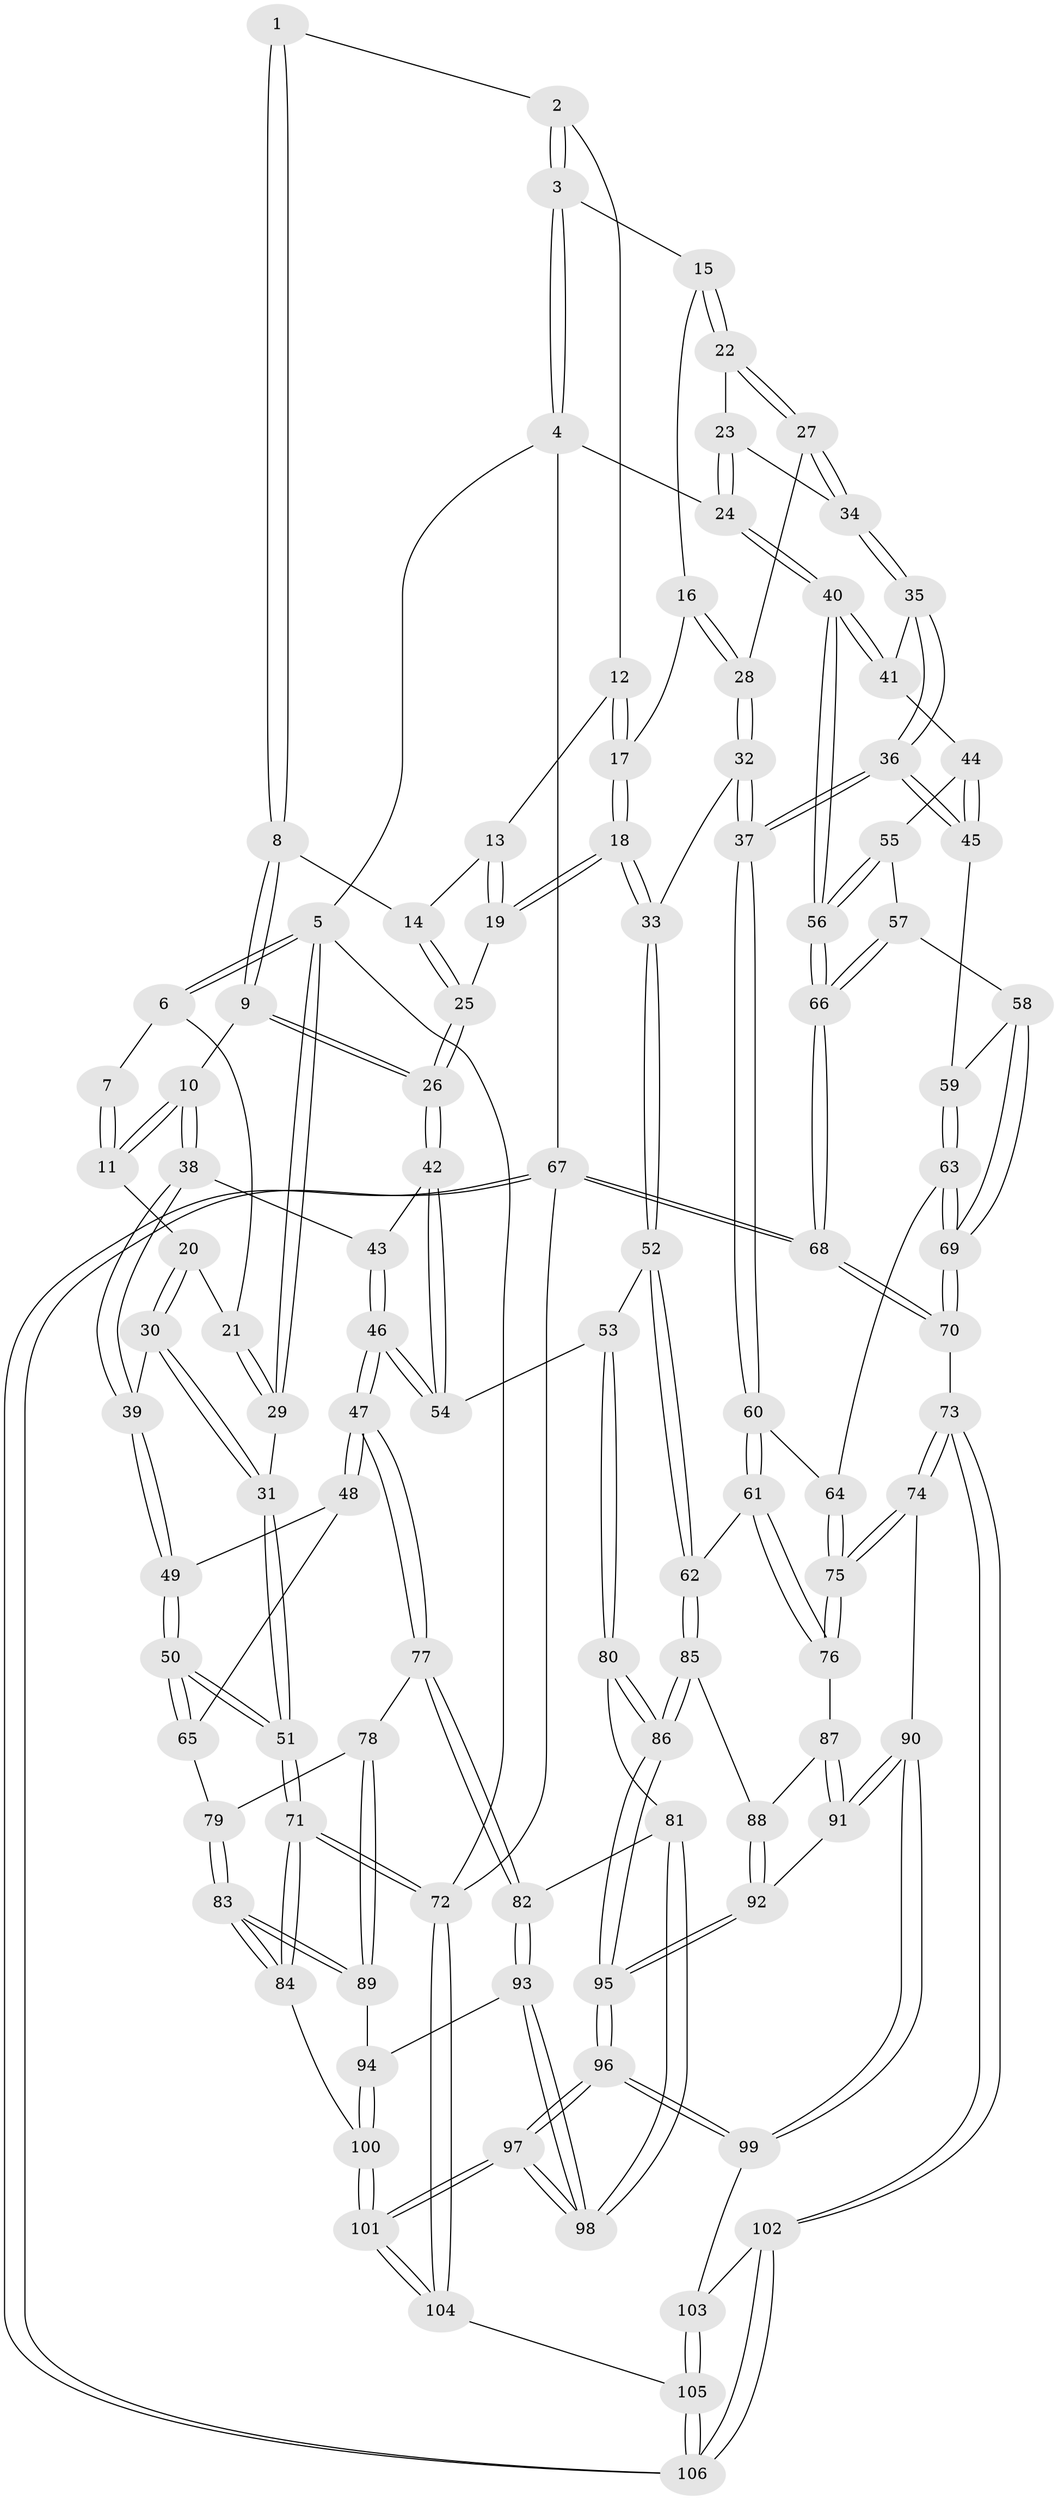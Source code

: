 // Generated by graph-tools (version 1.1) at 2025/17/03/09/25 04:17:08]
// undirected, 106 vertices, 262 edges
graph export_dot {
graph [start="1"]
  node [color=gray90,style=filled];
  1 [pos="+0.32632987882091613+0"];
  2 [pos="+0.7082138875954795+0"];
  3 [pos="+0.7819961043037064+0"];
  4 [pos="+1+0"];
  5 [pos="+0+0"];
  6 [pos="+0+0"];
  7 [pos="+0.23038522032282216+0"];
  8 [pos="+0.40006613067896407+0.035652284642786095"];
  9 [pos="+0.3574426134810842+0.1625737647553755"];
  10 [pos="+0.24848417910828033+0.18473473154395958"];
  11 [pos="+0.23614212339505547+0.16564446578872613"];
  12 [pos="+0.6248429610590303+0"];
  13 [pos="+0.6010124192706234+0"];
  14 [pos="+0.5175371145166953+0.058474671540217696"];
  15 [pos="+0.7828682822898554+0"];
  16 [pos="+0.7470457376930968+0.07877649297470007"];
  17 [pos="+0.6781936068526839+0.14079928372657685"];
  18 [pos="+0.6181880668677547+0.2351605590552434"];
  19 [pos="+0.617734621856364+0.2350238718124041"];
  20 [pos="+0.1617089563748181+0.12425749218425518"];
  21 [pos="+0.13757001413601486+0.09801036946720718"];
  22 [pos="+0.8656473102295937+0.1355937111657567"];
  23 [pos="+1+0.05265579596386204"];
  24 [pos="+1+0"];
  25 [pos="+0.5408432866642802+0.23181211269349677"];
  26 [pos="+0.4870359863671688+0.24832298940708994"];
  27 [pos="+0.8332612700359011+0.20433004286115017"];
  28 [pos="+0.8117036337595838+0.20731482104661858"];
  29 [pos="+0+0.12950504562599813"];
  30 [pos="+0+0.19856976943616242"];
  31 [pos="+0+0.1806313799379116"];
  32 [pos="+0.6914865498846211+0.2783768925479636"];
  33 [pos="+0.6621358547699806+0.270647859637618"];
  34 [pos="+0.8647134395505799+0.22619847974991847"];
  35 [pos="+0.8974121640766064+0.259823286920242"];
  36 [pos="+0.7811618071097268+0.377868169519706"];
  37 [pos="+0.7699412706274336+0.38318887982065425"];
  38 [pos="+0.24795255997576723+0.18583167548809482"];
  39 [pos="+0.1757331315212009+0.25877239551751446"];
  40 [pos="+1+0.09501043475179352"];
  41 [pos="+0.9273212436349167+0.2769240111250687"];
  42 [pos="+0.4667749165432395+0.30096241683458175"];
  43 [pos="+0.30716965819244035+0.31676210902506524"];
  44 [pos="+0.9288140014308757+0.32188124914140587"];
  45 [pos="+0.8950364153996074+0.3529131603598471"];
  46 [pos="+0.3124596310778024+0.4845021739762452"];
  47 [pos="+0.3118905378577535+0.48497442775795224"];
  48 [pos="+0.1802624385507689+0.355717893090093"];
  49 [pos="+0.16883742091403414+0.29216268457883543"];
  50 [pos="+0+0.399181324563223"];
  51 [pos="+0+0.386386150170156"];
  52 [pos="+0.5797032571629012+0.48733724377329185"];
  53 [pos="+0.5057078077001962+0.46855345024128797"];
  54 [pos="+0.4391649909850164+0.4305978293081953"];
  55 [pos="+0.9373016934598667+0.3320263204434314"];
  56 [pos="+1+0.39290172551740105"];
  57 [pos="+0.9632648237543275+0.40185346847509784"];
  58 [pos="+0.945654319511696+0.41933865181967517"];
  59 [pos="+0.896635766301287+0.4075297341925765"];
  60 [pos="+0.7759055626966445+0.4288492348377734"];
  61 [pos="+0.7321888030516335+0.47555810519610303"];
  62 [pos="+0.6054028813460964+0.5137344960915153"];
  63 [pos="+0.8364177277317367+0.45309659210267134"];
  64 [pos="+0.8108897160033433+0.4484954384492363"];
  65 [pos="+0.06192126188884193+0.4571078534140569"];
  66 [pos="+1+0.4494353611739549"];
  67 [pos="+1+1"];
  68 [pos="+1+0.7321924893534858"];
  69 [pos="+0.9270609517990509+0.5091256638694693"];
  70 [pos="+1+0.7095294393035171"];
  71 [pos="+0+0.8708748227665712"];
  72 [pos="+0+1"];
  73 [pos="+1+0.7097253988029308"];
  74 [pos="+0.9728651202963933+0.7101689564871623"];
  75 [pos="+0.833852465750459+0.6087151462047562"];
  76 [pos="+0.7671083331399877+0.5885421916318768"];
  77 [pos="+0.29868128928411847+0.5161066640578975"];
  78 [pos="+0.23156023384845817+0.5411414922604477"];
  79 [pos="+0.09092238565105609+0.49214973539339685"];
  80 [pos="+0.46519456632953227+0.6228148436639488"];
  81 [pos="+0.3900205082832359+0.6011406572073312"];
  82 [pos="+0.3211910158836148+0.5606730649325203"];
  83 [pos="+0.017022369713669272+0.7215839208763455"];
  84 [pos="+0+0.8364492030486598"];
  85 [pos="+0.6107042249759848+0.5737870265705958"];
  86 [pos="+0.5284360106048717+0.682727886720706"];
  87 [pos="+0.7144194678923131+0.6150027391175272"];
  88 [pos="+0.6485637589030072+0.5988100440675517"];
  89 [pos="+0.13060188066717565+0.6929019552802583"];
  90 [pos="+0.8016754039526535+0.7748715446955995"];
  91 [pos="+0.7401545755217201+0.7405604965783293"];
  92 [pos="+0.673801389334943+0.733950994603223"];
  93 [pos="+0.31892540248649054+0.6017297279445711"];
  94 [pos="+0.2658437562126978+0.767987436978402"];
  95 [pos="+0.5254279942290281+0.7755520343788272"];
  96 [pos="+0.4950825232954227+0.8312592971779361"];
  97 [pos="+0.4551509994419103+0.875717879535248"];
  98 [pos="+0.42994029706187964+0.8094316323024358"];
  99 [pos="+0.7612556152710527+0.8534775459120417"];
  100 [pos="+0.3522418633223219+0.908686043321655"];
  101 [pos="+0.4105999227899243+0.9517311838445274"];
  102 [pos="+0.8303496451113913+0.997396675876385"];
  103 [pos="+0.7598025374760553+0.8822142226045991"];
  104 [pos="+0.4322694127741375+1"];
  105 [pos="+0.4623556506237565+1"];
  106 [pos="+0.8620603417196342+1"];
  1 -- 2;
  1 -- 8;
  1 -- 8;
  2 -- 3;
  2 -- 3;
  2 -- 12;
  3 -- 4;
  3 -- 4;
  3 -- 15;
  4 -- 5;
  4 -- 24;
  4 -- 67;
  5 -- 6;
  5 -- 6;
  5 -- 29;
  5 -- 29;
  5 -- 72;
  6 -- 7;
  6 -- 21;
  7 -- 11;
  7 -- 11;
  8 -- 9;
  8 -- 9;
  8 -- 14;
  9 -- 10;
  9 -- 26;
  9 -- 26;
  10 -- 11;
  10 -- 11;
  10 -- 38;
  10 -- 38;
  11 -- 20;
  12 -- 13;
  12 -- 17;
  12 -- 17;
  13 -- 14;
  13 -- 19;
  13 -- 19;
  14 -- 25;
  14 -- 25;
  15 -- 16;
  15 -- 22;
  15 -- 22;
  16 -- 17;
  16 -- 28;
  16 -- 28;
  17 -- 18;
  17 -- 18;
  18 -- 19;
  18 -- 19;
  18 -- 33;
  18 -- 33;
  19 -- 25;
  20 -- 21;
  20 -- 30;
  20 -- 30;
  21 -- 29;
  21 -- 29;
  22 -- 23;
  22 -- 27;
  22 -- 27;
  23 -- 24;
  23 -- 24;
  23 -- 34;
  24 -- 40;
  24 -- 40;
  25 -- 26;
  25 -- 26;
  26 -- 42;
  26 -- 42;
  27 -- 28;
  27 -- 34;
  27 -- 34;
  28 -- 32;
  28 -- 32;
  29 -- 31;
  30 -- 31;
  30 -- 31;
  30 -- 39;
  31 -- 51;
  31 -- 51;
  32 -- 33;
  32 -- 37;
  32 -- 37;
  33 -- 52;
  33 -- 52;
  34 -- 35;
  34 -- 35;
  35 -- 36;
  35 -- 36;
  35 -- 41;
  36 -- 37;
  36 -- 37;
  36 -- 45;
  36 -- 45;
  37 -- 60;
  37 -- 60;
  38 -- 39;
  38 -- 39;
  38 -- 43;
  39 -- 49;
  39 -- 49;
  40 -- 41;
  40 -- 41;
  40 -- 56;
  40 -- 56;
  41 -- 44;
  42 -- 43;
  42 -- 54;
  42 -- 54;
  43 -- 46;
  43 -- 46;
  44 -- 45;
  44 -- 45;
  44 -- 55;
  45 -- 59;
  46 -- 47;
  46 -- 47;
  46 -- 54;
  46 -- 54;
  47 -- 48;
  47 -- 48;
  47 -- 77;
  47 -- 77;
  48 -- 49;
  48 -- 65;
  49 -- 50;
  49 -- 50;
  50 -- 51;
  50 -- 51;
  50 -- 65;
  50 -- 65;
  51 -- 71;
  51 -- 71;
  52 -- 53;
  52 -- 62;
  52 -- 62;
  53 -- 54;
  53 -- 80;
  53 -- 80;
  55 -- 56;
  55 -- 56;
  55 -- 57;
  56 -- 66;
  56 -- 66;
  57 -- 58;
  57 -- 66;
  57 -- 66;
  58 -- 59;
  58 -- 69;
  58 -- 69;
  59 -- 63;
  59 -- 63;
  60 -- 61;
  60 -- 61;
  60 -- 64;
  61 -- 62;
  61 -- 76;
  61 -- 76;
  62 -- 85;
  62 -- 85;
  63 -- 64;
  63 -- 69;
  63 -- 69;
  64 -- 75;
  64 -- 75;
  65 -- 79;
  66 -- 68;
  66 -- 68;
  67 -- 68;
  67 -- 68;
  67 -- 106;
  67 -- 106;
  67 -- 72;
  68 -- 70;
  68 -- 70;
  69 -- 70;
  69 -- 70;
  70 -- 73;
  71 -- 72;
  71 -- 72;
  71 -- 84;
  71 -- 84;
  72 -- 104;
  72 -- 104;
  73 -- 74;
  73 -- 74;
  73 -- 102;
  73 -- 102;
  74 -- 75;
  74 -- 75;
  74 -- 90;
  75 -- 76;
  75 -- 76;
  76 -- 87;
  77 -- 78;
  77 -- 82;
  77 -- 82;
  78 -- 79;
  78 -- 89;
  78 -- 89;
  79 -- 83;
  79 -- 83;
  80 -- 81;
  80 -- 86;
  80 -- 86;
  81 -- 82;
  81 -- 98;
  81 -- 98;
  82 -- 93;
  82 -- 93;
  83 -- 84;
  83 -- 84;
  83 -- 89;
  83 -- 89;
  84 -- 100;
  85 -- 86;
  85 -- 86;
  85 -- 88;
  86 -- 95;
  86 -- 95;
  87 -- 88;
  87 -- 91;
  87 -- 91;
  88 -- 92;
  88 -- 92;
  89 -- 94;
  90 -- 91;
  90 -- 91;
  90 -- 99;
  90 -- 99;
  91 -- 92;
  92 -- 95;
  92 -- 95;
  93 -- 94;
  93 -- 98;
  93 -- 98;
  94 -- 100;
  94 -- 100;
  95 -- 96;
  95 -- 96;
  96 -- 97;
  96 -- 97;
  96 -- 99;
  96 -- 99;
  97 -- 98;
  97 -- 98;
  97 -- 101;
  97 -- 101;
  99 -- 103;
  100 -- 101;
  100 -- 101;
  101 -- 104;
  101 -- 104;
  102 -- 103;
  102 -- 106;
  102 -- 106;
  103 -- 105;
  103 -- 105;
  104 -- 105;
  105 -- 106;
  105 -- 106;
}
